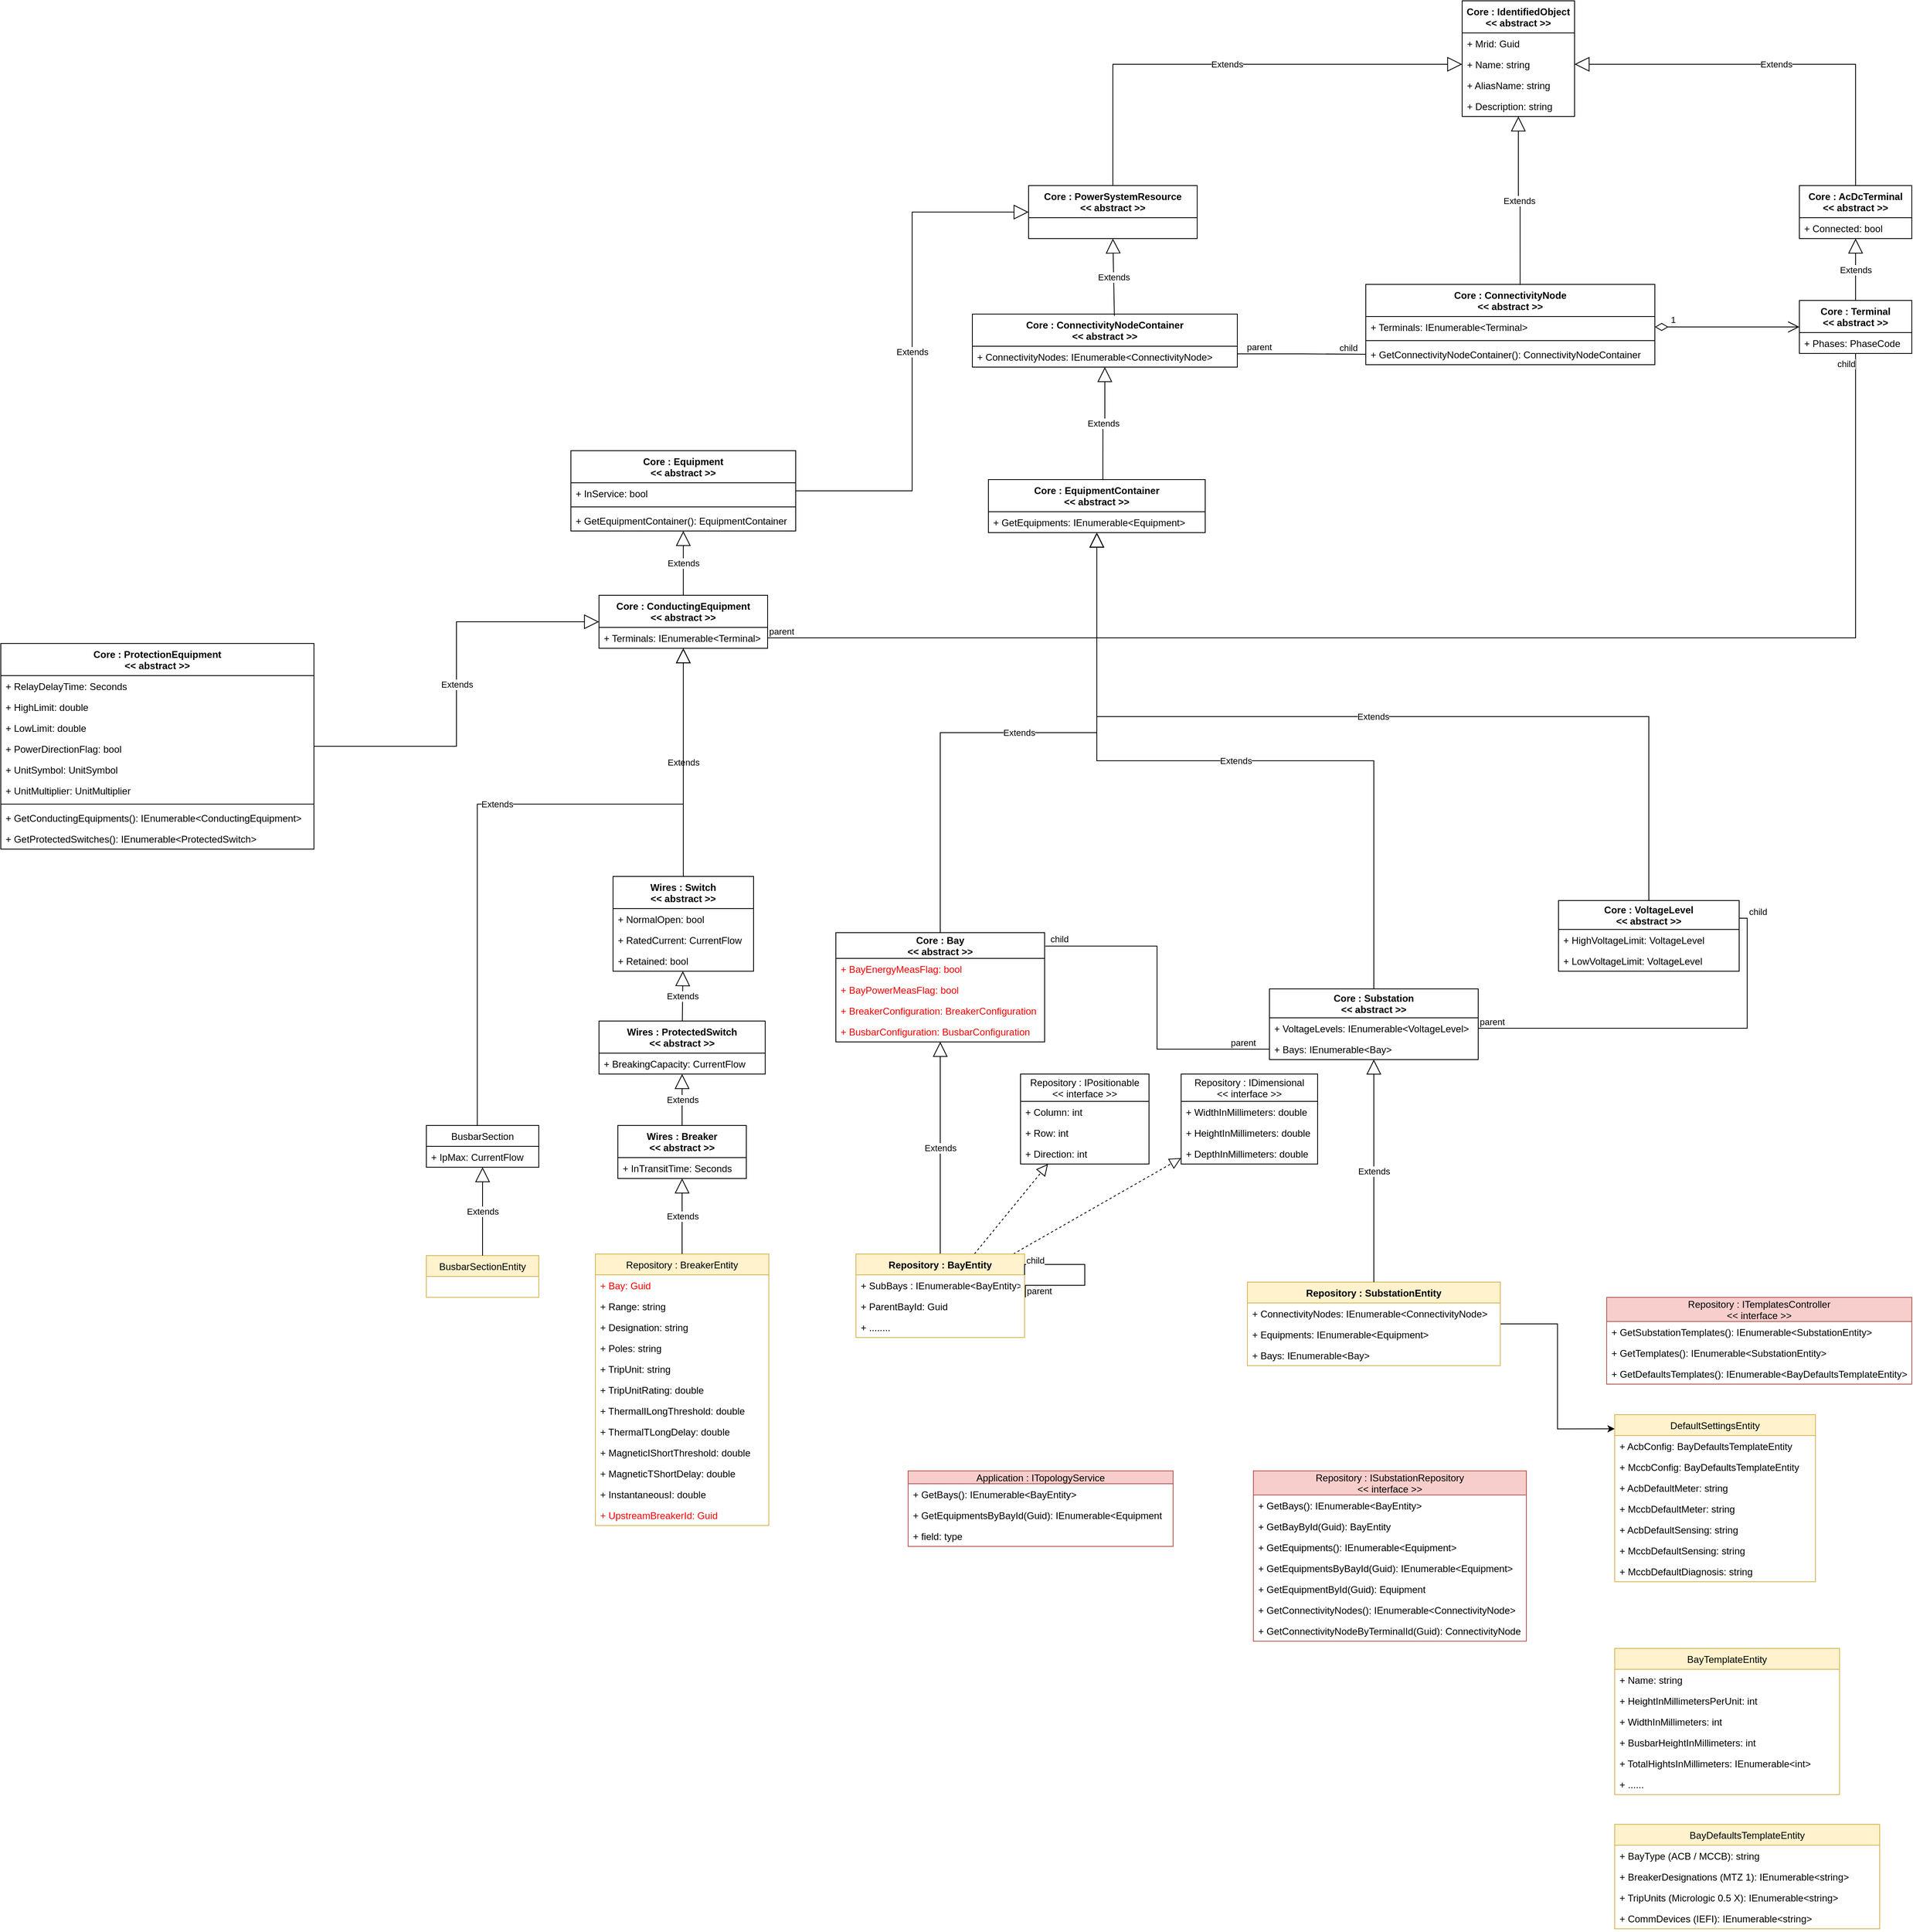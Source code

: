 <mxfile version="18.1.1" type="github"><diagram id="nsLrWmDt3Yg09pkedU8u" name="Page-1"><mxGraphModel dx="2078" dy="943" grid="1" gridSize="10" guides="1" tooltips="1" connect="1" arrows="1" fold="1" page="1" pageScale="1" pageWidth="850" pageHeight="1100" math="0" shadow="0"><root><mxCell id="0"/><mxCell id="1" parent="0"/><mxCell id="UiOjGaWfcgKGbhRxLlvp-1" value="Core : IdentifiedObject&#10;&lt;&lt; abstract &gt;&gt;" style="swimlane;fontStyle=1;childLayout=stackLayout;horizontal=1;startSize=40;fillColor=none;horizontalStack=0;resizeParent=1;resizeParentMax=0;resizeLast=0;collapsible=1;marginBottom=0;" vertex="1" parent="1"><mxGeometry x="1910" y="250" width="140" height="144" as="geometry"/></mxCell><mxCell id="UiOjGaWfcgKGbhRxLlvp-2" value="+ Mrid: Guid" style="text;strokeColor=none;fillColor=none;align=left;verticalAlign=top;spacingLeft=4;spacingRight=4;overflow=hidden;rotatable=0;points=[[0,0.5],[1,0.5]];portConstraint=eastwest;" vertex="1" parent="UiOjGaWfcgKGbhRxLlvp-1"><mxGeometry y="40" width="140" height="26" as="geometry"/></mxCell><mxCell id="UiOjGaWfcgKGbhRxLlvp-3" value="+ Name: string" style="text;strokeColor=none;fillColor=none;align=left;verticalAlign=top;spacingLeft=4;spacingRight=4;overflow=hidden;rotatable=0;points=[[0,0.5],[1,0.5]];portConstraint=eastwest;" vertex="1" parent="UiOjGaWfcgKGbhRxLlvp-1"><mxGeometry y="66" width="140" height="26" as="geometry"/></mxCell><mxCell id="UiOjGaWfcgKGbhRxLlvp-4" value="+ AliasName: string" style="text;strokeColor=none;fillColor=none;align=left;verticalAlign=top;spacingLeft=4;spacingRight=4;overflow=hidden;rotatable=0;points=[[0,0.5],[1,0.5]];portConstraint=eastwest;" vertex="1" parent="UiOjGaWfcgKGbhRxLlvp-1"><mxGeometry y="92" width="140" height="26" as="geometry"/></mxCell><mxCell id="UiOjGaWfcgKGbhRxLlvp-5" value="+ Description: string" style="text;strokeColor=none;fillColor=none;align=left;verticalAlign=top;spacingLeft=4;spacingRight=4;overflow=hidden;rotatable=0;points=[[0,0.5],[1,0.5]];portConstraint=eastwest;" vertex="1" parent="UiOjGaWfcgKGbhRxLlvp-1"><mxGeometry y="118" width="140" height="26" as="geometry"/></mxCell><mxCell id="UiOjGaWfcgKGbhRxLlvp-6" value="Core : PowerSystemResource&#10;&lt;&lt; abstract &gt;&gt;" style="swimlane;fontStyle=1;childLayout=stackLayout;horizontal=1;startSize=40;fillColor=none;horizontalStack=0;resizeParent=1;resizeParentMax=0;resizeLast=0;collapsible=1;marginBottom=0;" vertex="1" parent="1"><mxGeometry x="1370" y="480" width="210" height="66" as="geometry"/></mxCell><mxCell id="UiOjGaWfcgKGbhRxLlvp-7" value="Core : ConnectivityNode&#10;&lt;&lt; abstract &gt;&gt;" style="swimlane;fontStyle=1;align=center;verticalAlign=top;childLayout=stackLayout;horizontal=1;startSize=40;horizontalStack=0;resizeParent=1;resizeParentMax=0;resizeLast=0;collapsible=1;marginBottom=0;" vertex="1" parent="1"><mxGeometry x="1790" y="603" width="360" height="100" as="geometry"/></mxCell><mxCell id="UiOjGaWfcgKGbhRxLlvp-8" value="+ Terminals: IEnumerable&lt;Terminal&gt;" style="text;strokeColor=none;fillColor=none;align=left;verticalAlign=top;spacingLeft=4;spacingRight=4;overflow=hidden;rotatable=0;points=[[0,0.5],[1,0.5]];portConstraint=eastwest;" vertex="1" parent="UiOjGaWfcgKGbhRxLlvp-7"><mxGeometry y="40" width="360" height="26" as="geometry"/></mxCell><mxCell id="UiOjGaWfcgKGbhRxLlvp-9" value="" style="line;strokeWidth=1;fillColor=none;align=left;verticalAlign=middle;spacingTop=-1;spacingLeft=3;spacingRight=3;rotatable=0;labelPosition=right;points=[];portConstraint=eastwest;" vertex="1" parent="UiOjGaWfcgKGbhRxLlvp-7"><mxGeometry y="66" width="360" height="8" as="geometry"/></mxCell><mxCell id="UiOjGaWfcgKGbhRxLlvp-10" value="+ GetConnectivityNodeContainer(): ConnectivityNodeContainer" style="text;strokeColor=none;fillColor=none;align=left;verticalAlign=top;spacingLeft=4;spacingRight=4;overflow=hidden;rotatable=0;points=[[0,0.5],[1,0.5]];portConstraint=eastwest;" vertex="1" parent="UiOjGaWfcgKGbhRxLlvp-7"><mxGeometry y="74" width="360" height="26" as="geometry"/></mxCell><mxCell id="UiOjGaWfcgKGbhRxLlvp-11" value="Core : AcDcTerminal&#10;&lt;&lt; abstract &gt;&gt;" style="swimlane;fontStyle=1;childLayout=stackLayout;horizontal=1;startSize=40;fillColor=none;horizontalStack=0;resizeParent=1;resizeParentMax=0;resizeLast=0;collapsible=1;marginBottom=0;" vertex="1" parent="1"><mxGeometry x="2330" y="480" width="140" height="66" as="geometry"/></mxCell><mxCell id="UiOjGaWfcgKGbhRxLlvp-12" value="+ Connected: bool" style="text;strokeColor=none;fillColor=none;align=left;verticalAlign=top;spacingLeft=4;spacingRight=4;overflow=hidden;rotatable=0;points=[[0,0.5],[1,0.5]];portConstraint=eastwest;" vertex="1" parent="UiOjGaWfcgKGbhRxLlvp-11"><mxGeometry y="40" width="140" height="26" as="geometry"/></mxCell><mxCell id="UiOjGaWfcgKGbhRxLlvp-13" value="Core : ConnectivityNodeContainer&#10;&lt;&lt; abstract &gt;&gt;" style="swimlane;fontStyle=1;childLayout=stackLayout;horizontal=1;startSize=40;fillColor=none;horizontalStack=0;resizeParent=1;resizeParentMax=0;resizeLast=0;collapsible=1;marginBottom=0;" vertex="1" parent="1"><mxGeometry x="1300" y="640" width="330" height="66" as="geometry"/></mxCell><mxCell id="UiOjGaWfcgKGbhRxLlvp-14" value="+ ConnectivityNodes: IEnumerable&lt;ConnectivityNode&gt;" style="text;strokeColor=none;fillColor=none;align=left;verticalAlign=top;spacingLeft=4;spacingRight=4;overflow=hidden;rotatable=0;points=[[0,0.5],[1,0.5]];portConstraint=eastwest;" vertex="1" parent="UiOjGaWfcgKGbhRxLlvp-13"><mxGeometry y="40" width="330" height="26" as="geometry"/></mxCell><mxCell id="UiOjGaWfcgKGbhRxLlvp-15" value="Extends" style="endArrow=block;endSize=16;endFill=0;html=1;rounded=0;entryX=0.5;entryY=1;entryDx=0;entryDy=0;exitX=0.536;exitY=0.03;exitDx=0;exitDy=0;exitPerimeter=0;" edge="1" parent="1" source="UiOjGaWfcgKGbhRxLlvp-13" target="UiOjGaWfcgKGbhRxLlvp-6"><mxGeometry width="160" relative="1" as="geometry"><mxPoint x="1760" y="730" as="sourcePoint"/><mxPoint x="1920" y="730" as="targetPoint"/></mxGeometry></mxCell><mxCell id="UiOjGaWfcgKGbhRxLlvp-16" value="Extends" style="endArrow=block;endSize=16;endFill=0;html=1;rounded=0;exitX=0.5;exitY=0;exitDx=0;exitDy=0;entryX=0;entryY=0.5;entryDx=0;entryDy=0;edgeStyle=orthogonalEdgeStyle;" edge="1" parent="1" source="UiOjGaWfcgKGbhRxLlvp-6" target="UiOjGaWfcgKGbhRxLlvp-3"><mxGeometry width="160" relative="1" as="geometry"><mxPoint x="1450" y="640" as="sourcePoint"/><mxPoint x="1610" y="640" as="targetPoint"/></mxGeometry></mxCell><mxCell id="UiOjGaWfcgKGbhRxLlvp-17" value="Extends" style="endArrow=block;endSize=16;endFill=0;html=1;rounded=0;exitX=0.534;exitY=0.007;exitDx=0;exitDy=0;edgeStyle=orthogonalEdgeStyle;exitPerimeter=0;" edge="1" parent="1" source="UiOjGaWfcgKGbhRxLlvp-7" target="UiOjGaWfcgKGbhRxLlvp-1"><mxGeometry width="160" relative="1" as="geometry"><mxPoint x="1510" y="490" as="sourcePoint"/><mxPoint x="1920" y="339" as="targetPoint"/></mxGeometry></mxCell><mxCell id="UiOjGaWfcgKGbhRxLlvp-18" value="Extends" style="endArrow=block;endSize=16;endFill=0;html=1;rounded=0;exitX=0.5;exitY=0;exitDx=0;exitDy=0;edgeStyle=orthogonalEdgeStyle;entryX=1;entryY=0.5;entryDx=0;entryDy=0;" edge="1" parent="1" source="UiOjGaWfcgKGbhRxLlvp-11" target="UiOjGaWfcgKGbhRxLlvp-3"><mxGeometry width="160" relative="1" as="geometry"><mxPoint x="1992.24" y="490.7" as="sourcePoint"/><mxPoint x="1990" y="404" as="targetPoint"/></mxGeometry></mxCell><mxCell id="UiOjGaWfcgKGbhRxLlvp-19" value="Core : Equipment&#10;&lt;&lt; abstract &gt;&gt;" style="swimlane;fontStyle=1;align=center;verticalAlign=top;childLayout=stackLayout;horizontal=1;startSize=40;horizontalStack=0;resizeParent=1;resizeParentMax=0;resizeLast=0;collapsible=1;marginBottom=0;" vertex="1" parent="1"><mxGeometry x="800" y="810" width="280" height="100" as="geometry"/></mxCell><mxCell id="UiOjGaWfcgKGbhRxLlvp-20" value="+ InService: bool" style="text;strokeColor=none;fillColor=none;align=left;verticalAlign=top;spacingLeft=4;spacingRight=4;overflow=hidden;rotatable=0;points=[[0,0.5],[1,0.5]];portConstraint=eastwest;" vertex="1" parent="UiOjGaWfcgKGbhRxLlvp-19"><mxGeometry y="40" width="280" height="26" as="geometry"/></mxCell><mxCell id="UiOjGaWfcgKGbhRxLlvp-21" value="" style="line;strokeWidth=1;fillColor=none;align=left;verticalAlign=middle;spacingTop=-1;spacingLeft=3;spacingRight=3;rotatable=0;labelPosition=right;points=[];portConstraint=eastwest;" vertex="1" parent="UiOjGaWfcgKGbhRxLlvp-19"><mxGeometry y="66" width="280" height="8" as="geometry"/></mxCell><mxCell id="UiOjGaWfcgKGbhRxLlvp-22" value="+ GetEquipmentContainer(): EquipmentContainer" style="text;strokeColor=none;fillColor=none;align=left;verticalAlign=top;spacingLeft=4;spacingRight=4;overflow=hidden;rotatable=0;points=[[0,0.5],[1,0.5]];portConstraint=eastwest;" vertex="1" parent="UiOjGaWfcgKGbhRxLlvp-19"><mxGeometry y="74" width="280" height="26" as="geometry"/></mxCell><mxCell id="UiOjGaWfcgKGbhRxLlvp-23" value="Extends" style="endArrow=block;endSize=16;endFill=0;html=1;rounded=0;edgeStyle=orthogonalEdgeStyle;entryX=0;entryY=0.5;entryDx=0;entryDy=0;" edge="1" parent="1" source="UiOjGaWfcgKGbhRxLlvp-19" target="UiOjGaWfcgKGbhRxLlvp-6"><mxGeometry width="160" relative="1" as="geometry"><mxPoint x="1010" y="750" as="sourcePoint"/><mxPoint x="1120" y="430" as="targetPoint"/></mxGeometry></mxCell><mxCell id="UiOjGaWfcgKGbhRxLlvp-24" value="Core : EquipmentContainer&#10;&lt;&lt; abstract &gt;&gt;" style="swimlane;fontStyle=1;childLayout=stackLayout;horizontal=1;startSize=40;fillColor=none;horizontalStack=0;resizeParent=1;resizeParentMax=0;resizeLast=0;collapsible=1;marginBottom=0;" vertex="1" parent="1"><mxGeometry x="1320" y="846" width="270" height="66" as="geometry"/></mxCell><mxCell id="UiOjGaWfcgKGbhRxLlvp-25" value="+ GetEquipments: IEnumerable&lt;Equipment&gt;" style="text;strokeColor=none;fillColor=none;align=left;verticalAlign=top;spacingLeft=4;spacingRight=4;overflow=hidden;rotatable=0;points=[[0,0.5],[1,0.5]];portConstraint=eastwest;" vertex="1" parent="UiOjGaWfcgKGbhRxLlvp-24"><mxGeometry y="40" width="270" height="26" as="geometry"/></mxCell><mxCell id="UiOjGaWfcgKGbhRxLlvp-26" value="Extends" style="endArrow=block;endSize=16;endFill=0;html=1;rounded=0;exitX=0.528;exitY=0.01;exitDx=0;exitDy=0;exitPerimeter=0;edgeStyle=orthogonalEdgeStyle;" edge="1" parent="1" source="UiOjGaWfcgKGbhRxLlvp-24" target="UiOjGaWfcgKGbhRxLlvp-13"><mxGeometry width="160" relative="1" as="geometry"><mxPoint x="1240" y="540" as="sourcePoint"/><mxPoint x="1400" y="540" as="targetPoint"/></mxGeometry></mxCell><mxCell id="UiOjGaWfcgKGbhRxLlvp-27" value="" style="endArrow=none;html=1;edgeStyle=orthogonalEdgeStyle;rounded=0;exitX=1;exitY=0.75;exitDx=0;exitDy=0;entryX=0;entryY=0.5;entryDx=0;entryDy=0;" edge="1" parent="1" source="UiOjGaWfcgKGbhRxLlvp-13" target="UiOjGaWfcgKGbhRxLlvp-10"><mxGeometry relative="1" as="geometry"><mxPoint x="1750" y="770" as="sourcePoint"/><mxPoint x="1910" y="770" as="targetPoint"/></mxGeometry></mxCell><mxCell id="UiOjGaWfcgKGbhRxLlvp-28" value="parent" style="edgeLabel;resizable=0;html=1;align=left;verticalAlign=bottom;" connectable="0" vertex="1" parent="UiOjGaWfcgKGbhRxLlvp-27"><mxGeometry x="-1" relative="1" as="geometry"><mxPoint x="10" as="offset"/></mxGeometry></mxCell><mxCell id="UiOjGaWfcgKGbhRxLlvp-29" value="child" style="edgeLabel;resizable=0;html=1;align=right;verticalAlign=bottom;" connectable="0" vertex="1" parent="UiOjGaWfcgKGbhRxLlvp-27"><mxGeometry x="1" relative="1" as="geometry"><mxPoint x="-10" as="offset"/></mxGeometry></mxCell><mxCell id="UiOjGaWfcgKGbhRxLlvp-30" value="Core : Terminal&#10;&lt;&lt; abstract &gt;&gt;" style="swimlane;fontStyle=1;childLayout=stackLayout;horizontal=1;startSize=40;fillColor=none;horizontalStack=0;resizeParent=1;resizeParentMax=0;resizeLast=0;collapsible=1;marginBottom=0;" vertex="1" parent="1"><mxGeometry x="2330" y="623" width="140" height="66" as="geometry"/></mxCell><mxCell id="UiOjGaWfcgKGbhRxLlvp-31" value="+ Phases: PhaseCode" style="text;strokeColor=none;fillColor=none;align=left;verticalAlign=top;spacingLeft=4;spacingRight=4;overflow=hidden;rotatable=0;points=[[0,0.5],[1,0.5]];portConstraint=eastwest;" vertex="1" parent="UiOjGaWfcgKGbhRxLlvp-30"><mxGeometry y="40" width="140" height="26" as="geometry"/></mxCell><mxCell id="UiOjGaWfcgKGbhRxLlvp-32" value="Extends" style="endArrow=block;endSize=16;endFill=0;html=1;rounded=0;exitX=0.5;exitY=0;exitDx=0;exitDy=0;" edge="1" parent="1" source="UiOjGaWfcgKGbhRxLlvp-30" target="UiOjGaWfcgKGbhRxLlvp-11"><mxGeometry width="160" relative="1" as="geometry"><mxPoint x="2350" y="780" as="sourcePoint"/><mxPoint x="2510" y="780" as="targetPoint"/></mxGeometry></mxCell><mxCell id="UiOjGaWfcgKGbhRxLlvp-33" value="1" style="endArrow=open;html=1;endSize=12;startArrow=diamondThin;startSize=14;startFill=0;edgeStyle=orthogonalEdgeStyle;align=left;verticalAlign=bottom;rounded=0;exitX=1;exitY=0.5;exitDx=0;exitDy=0;entryX=0;entryY=0.5;entryDx=0;entryDy=0;" edge="1" parent="1" source="UiOjGaWfcgKGbhRxLlvp-8" target="UiOjGaWfcgKGbhRxLlvp-30"><mxGeometry x="-0.803" relative="1" as="geometry"><mxPoint x="2300" y="770" as="sourcePoint"/><mxPoint x="2460" y="770" as="targetPoint"/><mxPoint as="offset"/></mxGeometry></mxCell><mxCell id="UiOjGaWfcgKGbhRxLlvp-34" value="Core : ConductingEquipment&#10;&lt;&lt; abstract &gt;&gt;" style="swimlane;fontStyle=1;childLayout=stackLayout;horizontal=1;startSize=40;fillColor=none;horizontalStack=0;resizeParent=1;resizeParentMax=0;resizeLast=0;collapsible=1;marginBottom=0;" vertex="1" parent="1"><mxGeometry x="835" y="990" width="210" height="66" as="geometry"/></mxCell><mxCell id="UiOjGaWfcgKGbhRxLlvp-35" value="+ Terminals: IEnumerable&lt;Terminal&gt;" style="text;strokeColor=none;fillColor=none;align=left;verticalAlign=top;spacingLeft=4;spacingRight=4;overflow=hidden;rotatable=0;points=[[0,0.5],[1,0.5]];portConstraint=eastwest;" vertex="1" parent="UiOjGaWfcgKGbhRxLlvp-34"><mxGeometry y="40" width="210" height="26" as="geometry"/></mxCell><mxCell id="UiOjGaWfcgKGbhRxLlvp-36" value="Extends" style="endArrow=block;endSize=16;endFill=0;html=1;rounded=0;exitX=0.5;exitY=0;exitDx=0;exitDy=0;" edge="1" parent="1" source="UiOjGaWfcgKGbhRxLlvp-34" target="UiOjGaWfcgKGbhRxLlvp-19"><mxGeometry width="160" relative="1" as="geometry"><mxPoint x="1030" y="1130" as="sourcePoint"/><mxPoint x="1190" y="1130" as="targetPoint"/></mxGeometry></mxCell><mxCell id="UiOjGaWfcgKGbhRxLlvp-37" value="" style="endArrow=none;html=1;edgeStyle=orthogonalEdgeStyle;rounded=0;exitX=1;exitY=0.5;exitDx=0;exitDy=0;" edge="1" parent="1" source="UiOjGaWfcgKGbhRxLlvp-35" target="UiOjGaWfcgKGbhRxLlvp-30"><mxGeometry relative="1" as="geometry"><mxPoint x="1250" y="1090" as="sourcePoint"/><mxPoint x="1410" y="1090" as="targetPoint"/></mxGeometry></mxCell><mxCell id="UiOjGaWfcgKGbhRxLlvp-38" value="parent" style="edgeLabel;resizable=0;html=1;align=left;verticalAlign=bottom;" connectable="0" vertex="1" parent="UiOjGaWfcgKGbhRxLlvp-37"><mxGeometry x="-1" relative="1" as="geometry"/></mxCell><mxCell id="UiOjGaWfcgKGbhRxLlvp-39" value="child" style="edgeLabel;resizable=0;html=1;align=right;verticalAlign=bottom;" connectable="0" vertex="1" parent="UiOjGaWfcgKGbhRxLlvp-37"><mxGeometry x="1" relative="1" as="geometry"><mxPoint y="21" as="offset"/></mxGeometry></mxCell><mxCell id="UiOjGaWfcgKGbhRxLlvp-40" value="Core : ProtectionEquipment&#10;&lt;&lt; abstract &gt;&gt;" style="swimlane;fontStyle=1;align=center;verticalAlign=top;childLayout=stackLayout;horizontal=1;startSize=40;horizontalStack=0;resizeParent=1;resizeParentMax=0;resizeLast=0;collapsible=1;marginBottom=0;" vertex="1" parent="1"><mxGeometry x="90" y="1050" width="390" height="256" as="geometry"/></mxCell><mxCell id="UiOjGaWfcgKGbhRxLlvp-41" value="+ RelayDelayTime: Seconds" style="text;strokeColor=none;fillColor=none;align=left;verticalAlign=top;spacingLeft=4;spacingRight=4;overflow=hidden;rotatable=0;points=[[0,0.5],[1,0.5]];portConstraint=eastwest;" vertex="1" parent="UiOjGaWfcgKGbhRxLlvp-40"><mxGeometry y="40" width="390" height="26" as="geometry"/></mxCell><mxCell id="UiOjGaWfcgKGbhRxLlvp-42" value="+ HighLimit: double" style="text;strokeColor=none;fillColor=none;align=left;verticalAlign=top;spacingLeft=4;spacingRight=4;overflow=hidden;rotatable=0;points=[[0,0.5],[1,0.5]];portConstraint=eastwest;" vertex="1" parent="UiOjGaWfcgKGbhRxLlvp-40"><mxGeometry y="66" width="390" height="26" as="geometry"/></mxCell><mxCell id="UiOjGaWfcgKGbhRxLlvp-43" value="+ LowLimit: double" style="text;strokeColor=none;fillColor=none;align=left;verticalAlign=top;spacingLeft=4;spacingRight=4;overflow=hidden;rotatable=0;points=[[0,0.5],[1,0.5]];portConstraint=eastwest;" vertex="1" parent="UiOjGaWfcgKGbhRxLlvp-40"><mxGeometry y="92" width="390" height="26" as="geometry"/></mxCell><mxCell id="UiOjGaWfcgKGbhRxLlvp-44" value="+ PowerDirectionFlag: bool" style="text;strokeColor=none;fillColor=none;align=left;verticalAlign=top;spacingLeft=4;spacingRight=4;overflow=hidden;rotatable=0;points=[[0,0.5],[1,0.5]];portConstraint=eastwest;" vertex="1" parent="UiOjGaWfcgKGbhRxLlvp-40"><mxGeometry y="118" width="390" height="26" as="geometry"/></mxCell><mxCell id="UiOjGaWfcgKGbhRxLlvp-45" value="+ UnitSymbol: UnitSymbol" style="text;strokeColor=none;fillColor=none;align=left;verticalAlign=top;spacingLeft=4;spacingRight=4;overflow=hidden;rotatable=0;points=[[0,0.5],[1,0.5]];portConstraint=eastwest;" vertex="1" parent="UiOjGaWfcgKGbhRxLlvp-40"><mxGeometry y="144" width="390" height="26" as="geometry"/></mxCell><mxCell id="UiOjGaWfcgKGbhRxLlvp-46" value="+ UnitMultiplier: UnitMultiplier" style="text;strokeColor=none;fillColor=none;align=left;verticalAlign=top;spacingLeft=4;spacingRight=4;overflow=hidden;rotatable=0;points=[[0,0.5],[1,0.5]];portConstraint=eastwest;" vertex="1" parent="UiOjGaWfcgKGbhRxLlvp-40"><mxGeometry y="170" width="390" height="26" as="geometry"/></mxCell><mxCell id="UiOjGaWfcgKGbhRxLlvp-47" value="" style="line;strokeWidth=1;fillColor=none;align=left;verticalAlign=middle;spacingTop=-1;spacingLeft=3;spacingRight=3;rotatable=0;labelPosition=right;points=[];portConstraint=eastwest;" vertex="1" parent="UiOjGaWfcgKGbhRxLlvp-40"><mxGeometry y="196" width="390" height="8" as="geometry"/></mxCell><mxCell id="UiOjGaWfcgKGbhRxLlvp-48" value="+ GetConductingEquipments(): IEnumerable&lt;ConductingEquipment&gt;" style="text;strokeColor=none;fillColor=none;align=left;verticalAlign=top;spacingLeft=4;spacingRight=4;overflow=hidden;rotatable=0;points=[[0,0.5],[1,0.5]];portConstraint=eastwest;" vertex="1" parent="UiOjGaWfcgKGbhRxLlvp-40"><mxGeometry y="204" width="390" height="26" as="geometry"/></mxCell><mxCell id="UiOjGaWfcgKGbhRxLlvp-49" value="+ GetProtectedSwitches(): IEnumerable&lt;ProtectedSwitch&gt;" style="text;strokeColor=none;fillColor=none;align=left;verticalAlign=top;spacingLeft=4;spacingRight=4;overflow=hidden;rotatable=0;points=[[0,0.5],[1,0.5]];portConstraint=eastwest;" vertex="1" parent="UiOjGaWfcgKGbhRxLlvp-40"><mxGeometry y="230" width="390" height="26" as="geometry"/></mxCell><mxCell id="UiOjGaWfcgKGbhRxLlvp-50" value="Extends" style="endArrow=block;endSize=16;endFill=0;html=1;rounded=0;edgeStyle=orthogonalEdgeStyle;" edge="1" parent="1" source="UiOjGaWfcgKGbhRxLlvp-40" target="UiOjGaWfcgKGbhRxLlvp-34"><mxGeometry width="160" relative="1" as="geometry"><mxPoint x="1400" y="1160" as="sourcePoint"/><mxPoint x="1560" y="1160" as="targetPoint"/></mxGeometry></mxCell><mxCell id="UiOjGaWfcgKGbhRxLlvp-51" value="Wires : Switch&#10;&lt;&lt; abstract &gt;&gt;" style="swimlane;fontStyle=1;childLayout=stackLayout;horizontal=1;startSize=40;fillColor=none;horizontalStack=0;resizeParent=1;resizeParentMax=0;resizeLast=0;collapsible=1;marginBottom=0;" vertex="1" parent="1"><mxGeometry x="852.5" y="1340" width="175" height="118" as="geometry"/></mxCell><mxCell id="UiOjGaWfcgKGbhRxLlvp-52" value="+ NormalOpen: bool" style="text;strokeColor=none;fillColor=none;align=left;verticalAlign=top;spacingLeft=4;spacingRight=4;overflow=hidden;rotatable=0;points=[[0,0.5],[1,0.5]];portConstraint=eastwest;" vertex="1" parent="UiOjGaWfcgKGbhRxLlvp-51"><mxGeometry y="40" width="175" height="26" as="geometry"/></mxCell><mxCell id="UiOjGaWfcgKGbhRxLlvp-53" value="+ RatedCurrent: CurrentFlow" style="text;strokeColor=none;fillColor=none;align=left;verticalAlign=top;spacingLeft=4;spacingRight=4;overflow=hidden;rotatable=0;points=[[0,0.5],[1,0.5]];portConstraint=eastwest;" vertex="1" parent="UiOjGaWfcgKGbhRxLlvp-51"><mxGeometry y="66" width="175" height="26" as="geometry"/></mxCell><mxCell id="UiOjGaWfcgKGbhRxLlvp-54" value="+ Retained: bool" style="text;strokeColor=none;fillColor=none;align=left;verticalAlign=top;spacingLeft=4;spacingRight=4;overflow=hidden;rotatable=0;points=[[0,0.5],[1,0.5]];portConstraint=eastwest;" vertex="1" parent="UiOjGaWfcgKGbhRxLlvp-51"><mxGeometry y="92" width="175" height="26" as="geometry"/></mxCell><mxCell id="UiOjGaWfcgKGbhRxLlvp-55" value="Extends" style="endArrow=block;endSize=16;endFill=0;html=1;rounded=0;edgeStyle=orthogonalEdgeStyle;" edge="1" parent="1" source="UiOjGaWfcgKGbhRxLlvp-51" target="UiOjGaWfcgKGbhRxLlvp-34"><mxGeometry width="160" relative="1" as="geometry"><mxPoint x="1410" y="1210" as="sourcePoint"/><mxPoint x="1570" y="1210" as="targetPoint"/></mxGeometry></mxCell><mxCell id="UiOjGaWfcgKGbhRxLlvp-56" value="Wires : ProtectedSwitch&#10;&lt;&lt; abstract &gt;&gt;" style="swimlane;fontStyle=1;childLayout=stackLayout;horizontal=1;startSize=40;fillColor=none;horizontalStack=0;resizeParent=1;resizeParentMax=0;resizeLast=0;collapsible=1;marginBottom=0;" vertex="1" parent="1"><mxGeometry x="835" y="1520" width="207" height="66" as="geometry"/></mxCell><mxCell id="UiOjGaWfcgKGbhRxLlvp-57" value="+ BreakingCapacity: CurrentFlow" style="text;strokeColor=none;fillColor=none;align=left;verticalAlign=top;spacingLeft=4;spacingRight=4;overflow=hidden;rotatable=0;points=[[0,0.5],[1,0.5]];portConstraint=eastwest;" vertex="1" parent="UiOjGaWfcgKGbhRxLlvp-56"><mxGeometry y="40" width="207" height="26" as="geometry"/></mxCell><mxCell id="UiOjGaWfcgKGbhRxLlvp-58" value="Extends" style="endArrow=block;endSize=16;endFill=0;html=1;rounded=0;" edge="1" parent="1" source="UiOjGaWfcgKGbhRxLlvp-56" target="UiOjGaWfcgKGbhRxLlvp-51"><mxGeometry width="160" relative="1" as="geometry"><mxPoint x="720" y="1670" as="sourcePoint"/><mxPoint x="880" y="1670" as="targetPoint"/></mxGeometry></mxCell><mxCell id="UiOjGaWfcgKGbhRxLlvp-59" value="Wires : Breaker&#10;&lt;&lt; abstract &gt;&gt;" style="swimlane;fontStyle=1;childLayout=stackLayout;horizontal=1;startSize=40;fillColor=none;horizontalStack=0;resizeParent=1;resizeParentMax=0;resizeLast=0;collapsible=1;marginBottom=0;" vertex="1" parent="1"><mxGeometry x="858.5" y="1650" width="160" height="66" as="geometry"/></mxCell><mxCell id="UiOjGaWfcgKGbhRxLlvp-60" value="+ InTransitTime: Seconds" style="text;strokeColor=none;fillColor=none;align=left;verticalAlign=top;spacingLeft=4;spacingRight=4;overflow=hidden;rotatable=0;points=[[0,0.5],[1,0.5]];portConstraint=eastwest;" vertex="1" parent="UiOjGaWfcgKGbhRxLlvp-59"><mxGeometry y="40" width="160" height="26" as="geometry"/></mxCell><mxCell id="UiOjGaWfcgKGbhRxLlvp-61" value="Extends" style="endArrow=block;endSize=16;endFill=0;html=1;rounded=0;" edge="1" parent="1" source="UiOjGaWfcgKGbhRxLlvp-59" target="UiOjGaWfcgKGbhRxLlvp-56"><mxGeometry width="160" relative="1" as="geometry"><mxPoint x="1280" y="1720" as="sourcePoint"/><mxPoint x="1440" y="1720" as="targetPoint"/></mxGeometry></mxCell><mxCell id="UiOjGaWfcgKGbhRxLlvp-62" value="Core : VoltageLevel&#10;&lt;&lt; abstract &gt;&gt;" style="swimlane;fontStyle=1;childLayout=stackLayout;horizontal=1;startSize=36;fillColor=none;horizontalStack=0;resizeParent=1;resizeParentMax=0;resizeLast=0;collapsible=1;marginBottom=0;" vertex="1" parent="1"><mxGeometry x="2030" y="1370" width="225" height="88" as="geometry"/></mxCell><mxCell id="UiOjGaWfcgKGbhRxLlvp-63" value="+ HighVoltageLimit: VoltageLevel" style="text;strokeColor=none;fillColor=none;align=left;verticalAlign=top;spacingLeft=4;spacingRight=4;overflow=hidden;rotatable=0;points=[[0,0.5],[1,0.5]];portConstraint=eastwest;" vertex="1" parent="UiOjGaWfcgKGbhRxLlvp-62"><mxGeometry y="36" width="225" height="26" as="geometry"/></mxCell><mxCell id="UiOjGaWfcgKGbhRxLlvp-64" value="+ LowVoltageLimit: VoltageLevel" style="text;strokeColor=none;fillColor=none;align=left;verticalAlign=top;spacingLeft=4;spacingRight=4;overflow=hidden;rotatable=0;points=[[0,0.5],[1,0.5]];portConstraint=eastwest;" vertex="1" parent="UiOjGaWfcgKGbhRxLlvp-62"><mxGeometry y="62" width="225" height="26" as="geometry"/></mxCell><mxCell id="UiOjGaWfcgKGbhRxLlvp-65" value="Core : Substation&#10;&lt;&lt; abstract &gt;&gt;" style="swimlane;fontStyle=1;childLayout=stackLayout;horizontal=1;startSize=36;fillColor=none;horizontalStack=0;resizeParent=1;resizeParentMax=0;resizeLast=0;collapsible=1;marginBottom=0;" vertex="1" parent="1"><mxGeometry x="1670" y="1480" width="260" height="88" as="geometry"/></mxCell><mxCell id="UiOjGaWfcgKGbhRxLlvp-66" value="+ VoltageLevels: IEnumerable&lt;VoltageLevel&gt;" style="text;strokeColor=none;fillColor=none;align=left;verticalAlign=top;spacingLeft=4;spacingRight=4;overflow=hidden;rotatable=0;points=[[0,0.5],[1,0.5]];portConstraint=eastwest;" vertex="1" parent="UiOjGaWfcgKGbhRxLlvp-65"><mxGeometry y="36" width="260" height="26" as="geometry"/></mxCell><mxCell id="UiOjGaWfcgKGbhRxLlvp-67" value="+ Bays: IEnumerable&lt;Bay&gt;" style="text;strokeColor=none;fillColor=none;align=left;verticalAlign=top;spacingLeft=4;spacingRight=4;overflow=hidden;rotatable=0;points=[[0,0.5],[1,0.5]];portConstraint=eastwest;" vertex="1" parent="UiOjGaWfcgKGbhRxLlvp-65"><mxGeometry y="62" width="260" height="26" as="geometry"/></mxCell><mxCell id="UiOjGaWfcgKGbhRxLlvp-68" value="Extends" style="endArrow=block;endSize=16;endFill=0;html=1;rounded=0;exitX=0.5;exitY=0;exitDx=0;exitDy=0;edgeStyle=orthogonalEdgeStyle;" edge="1" parent="1" source="UiOjGaWfcgKGbhRxLlvp-65" target="UiOjGaWfcgKGbhRxLlvp-24"><mxGeometry width="160" relative="1" as="geometry"><mxPoint x="1620" y="1480" as="sourcePoint"/><mxPoint x="1780" y="1480" as="targetPoint"/></mxGeometry></mxCell><mxCell id="UiOjGaWfcgKGbhRxLlvp-69" value="Extends" style="endArrow=block;endSize=16;endFill=0;html=1;rounded=0;exitX=0.5;exitY=0;exitDx=0;exitDy=0;edgeStyle=orthogonalEdgeStyle;" edge="1" parent="1" source="UiOjGaWfcgKGbhRxLlvp-62" target="UiOjGaWfcgKGbhRxLlvp-24"><mxGeometry width="160" relative="1" as="geometry"><mxPoint x="1360" y="1490" as="sourcePoint"/><mxPoint x="1520" y="1490" as="targetPoint"/></mxGeometry></mxCell><mxCell id="UiOjGaWfcgKGbhRxLlvp-70" value="Core : Bay&#10;&lt;&lt; abstract &gt;&gt;" style="swimlane;fontStyle=1;childLayout=stackLayout;horizontal=1;startSize=32;fillColor=none;horizontalStack=0;resizeParent=1;resizeParentMax=0;resizeLast=0;collapsible=1;marginBottom=0;" vertex="1" parent="1"><mxGeometry x="1130" y="1410" width="260" height="136" as="geometry"/></mxCell><mxCell id="UiOjGaWfcgKGbhRxLlvp-71" value="+ BayEnergyMeasFlag: bool" style="text;strokeColor=none;fillColor=none;align=left;verticalAlign=top;spacingLeft=4;spacingRight=4;overflow=hidden;rotatable=0;points=[[0,0.5],[1,0.5]];portConstraint=eastwest;fontColor=#FF0000;" vertex="1" parent="UiOjGaWfcgKGbhRxLlvp-70"><mxGeometry y="32" width="260" height="26" as="geometry"/></mxCell><mxCell id="UiOjGaWfcgKGbhRxLlvp-72" value="+ BayPowerMeasFlag: bool" style="text;strokeColor=none;fillColor=none;align=left;verticalAlign=top;spacingLeft=4;spacingRight=4;overflow=hidden;rotatable=0;points=[[0,0.5],[1,0.5]];portConstraint=eastwest;fontColor=#FF0000;" vertex="1" parent="UiOjGaWfcgKGbhRxLlvp-70"><mxGeometry y="58" width="260" height="26" as="geometry"/></mxCell><mxCell id="UiOjGaWfcgKGbhRxLlvp-73" value="+ BreakerConfiguration: BreakerConfiguration" style="text;strokeColor=none;fillColor=none;align=left;verticalAlign=top;spacingLeft=4;spacingRight=4;overflow=hidden;rotatable=0;points=[[0,0.5],[1,0.5]];portConstraint=eastwest;fontColor=#FF0000;" vertex="1" parent="UiOjGaWfcgKGbhRxLlvp-70"><mxGeometry y="84" width="260" height="26" as="geometry"/></mxCell><mxCell id="UiOjGaWfcgKGbhRxLlvp-74" value="+ BusbarConfiguration: BusbarConfiguration" style="text;strokeColor=none;fillColor=none;align=left;verticalAlign=top;spacingLeft=4;spacingRight=4;overflow=hidden;rotatable=0;points=[[0,0.5],[1,0.5]];portConstraint=eastwest;fontColor=#FF0000;" vertex="1" parent="UiOjGaWfcgKGbhRxLlvp-70"><mxGeometry y="110" width="260" height="26" as="geometry"/></mxCell><mxCell id="UiOjGaWfcgKGbhRxLlvp-75" value="Extends" style="endArrow=block;endSize=16;endFill=0;html=1;rounded=0;exitX=0.5;exitY=0;exitDx=0;exitDy=0;edgeStyle=orthogonalEdgeStyle;" edge="1" parent="1" source="UiOjGaWfcgKGbhRxLlvp-70" target="UiOjGaWfcgKGbhRxLlvp-24"><mxGeometry width="160" relative="1" as="geometry"><mxPoint x="1420" y="1530" as="sourcePoint"/><mxPoint x="1580" y="1530" as="targetPoint"/></mxGeometry></mxCell><mxCell id="UiOjGaWfcgKGbhRxLlvp-76" value="" style="endArrow=none;html=1;edgeStyle=orthogonalEdgeStyle;rounded=0;entryX=1;entryY=0.25;entryDx=0;entryDy=0;" edge="1" parent="1" source="UiOjGaWfcgKGbhRxLlvp-66" target="UiOjGaWfcgKGbhRxLlvp-62"><mxGeometry relative="1" as="geometry"><mxPoint x="2060" y="1290" as="sourcePoint"/><mxPoint x="2220" y="1290" as="targetPoint"/></mxGeometry></mxCell><mxCell id="UiOjGaWfcgKGbhRxLlvp-77" value="parent" style="edgeLabel;resizable=0;html=1;align=left;verticalAlign=bottom;" connectable="0" vertex="1" parent="UiOjGaWfcgKGbhRxLlvp-76"><mxGeometry x="-1" relative="1" as="geometry"/></mxCell><mxCell id="UiOjGaWfcgKGbhRxLlvp-78" value="child" style="edgeLabel;resizable=0;html=1;align=right;verticalAlign=bottom;" connectable="0" vertex="1" parent="UiOjGaWfcgKGbhRxLlvp-76"><mxGeometry x="1" relative="1" as="geometry"><mxPoint x="35" as="offset"/></mxGeometry></mxCell><mxCell id="UiOjGaWfcgKGbhRxLlvp-79" value="" style="endArrow=none;html=1;edgeStyle=orthogonalEdgeStyle;rounded=0;exitX=0;exitY=0.5;exitDx=0;exitDy=0;entryX=1.003;entryY=0.123;entryDx=0;entryDy=0;entryPerimeter=0;" edge="1" parent="1" source="UiOjGaWfcgKGbhRxLlvp-67" target="UiOjGaWfcgKGbhRxLlvp-70"><mxGeometry relative="1" as="geometry"><mxPoint x="1870" y="1600" as="sourcePoint"/><mxPoint x="2030" y="1600" as="targetPoint"/></mxGeometry></mxCell><mxCell id="UiOjGaWfcgKGbhRxLlvp-80" value="parent" style="edgeLabel;resizable=0;html=1;align=left;verticalAlign=bottom;" connectable="0" vertex="1" parent="UiOjGaWfcgKGbhRxLlvp-79"><mxGeometry x="-1" relative="1" as="geometry"><mxPoint x="-50" as="offset"/></mxGeometry></mxCell><mxCell id="UiOjGaWfcgKGbhRxLlvp-81" value="child" style="edgeLabel;resizable=0;html=1;align=right;verticalAlign=bottom;" connectable="0" vertex="1" parent="UiOjGaWfcgKGbhRxLlvp-79"><mxGeometry x="1" relative="1" as="geometry"><mxPoint x="30" as="offset"/></mxGeometry></mxCell><mxCell id="UiOjGaWfcgKGbhRxLlvp-82" style="edgeStyle=orthogonalEdgeStyle;rounded=0;orthogonalLoop=1;jettySize=auto;html=1;entryX=0;entryY=0.085;entryDx=0;entryDy=0;entryPerimeter=0;fontColor=#FF0000;" edge="1" parent="1" source="UiOjGaWfcgKGbhRxLlvp-83" target="UiOjGaWfcgKGbhRxLlvp-153"><mxGeometry relative="1" as="geometry"/></mxCell><mxCell id="UiOjGaWfcgKGbhRxLlvp-83" value="Repository : SubstationEntity" style="swimlane;fontStyle=1;childLayout=stackLayout;horizontal=1;startSize=26;fillColor=#fff2cc;horizontalStack=0;resizeParent=1;resizeParentMax=0;resizeLast=0;collapsible=1;marginBottom=0;strokeColor=#d6b656;" vertex="1" parent="1"><mxGeometry x="1642.5" y="1845" width="315" height="104" as="geometry"/></mxCell><mxCell id="UiOjGaWfcgKGbhRxLlvp-84" value="+ ConnectivityNodes: IEnumerable&lt;ConnectivityNode&gt;" style="text;strokeColor=none;fillColor=none;align=left;verticalAlign=top;spacingLeft=4;spacingRight=4;overflow=hidden;rotatable=0;points=[[0,0.5],[1,0.5]];portConstraint=eastwest;" vertex="1" parent="UiOjGaWfcgKGbhRxLlvp-83"><mxGeometry y="26" width="315" height="26" as="geometry"/></mxCell><mxCell id="UiOjGaWfcgKGbhRxLlvp-85" value="+ Equipments: IEnumerable&lt;Equipment&gt;" style="text;strokeColor=none;fillColor=none;align=left;verticalAlign=top;spacingLeft=4;spacingRight=4;overflow=hidden;rotatable=0;points=[[0,0.5],[1,0.5]];portConstraint=eastwest;" vertex="1" parent="UiOjGaWfcgKGbhRxLlvp-83"><mxGeometry y="52" width="315" height="26" as="geometry"/></mxCell><mxCell id="UiOjGaWfcgKGbhRxLlvp-86" value="+ Bays: IEnumerable&lt;Bay&gt;" style="text;strokeColor=none;fillColor=none;align=left;verticalAlign=top;spacingLeft=4;spacingRight=4;overflow=hidden;rotatable=0;points=[[0,0.5],[1,0.5]];portConstraint=eastwest;" vertex="1" parent="UiOjGaWfcgKGbhRxLlvp-83"><mxGeometry y="78" width="315" height="26" as="geometry"/></mxCell><mxCell id="UiOjGaWfcgKGbhRxLlvp-87" value="Extends" style="endArrow=block;endSize=16;endFill=0;html=1;rounded=0;exitX=0.5;exitY=0;exitDx=0;exitDy=0;" edge="1" parent="1" source="UiOjGaWfcgKGbhRxLlvp-83" target="UiOjGaWfcgKGbhRxLlvp-65"><mxGeometry width="160" relative="1" as="geometry"><mxPoint x="1620" y="1520" as="sourcePoint"/><mxPoint x="1780" y="1520" as="targetPoint"/></mxGeometry></mxCell><mxCell id="UiOjGaWfcgKGbhRxLlvp-88" value="Repository : IPositionable&#10;&lt;&lt; interface &gt;&gt;" style="swimlane;fontStyle=0;childLayout=stackLayout;horizontal=1;startSize=34;fillColor=none;horizontalStack=0;resizeParent=1;resizeParentMax=0;resizeLast=0;collapsible=1;marginBottom=0;" vertex="1" parent="1"><mxGeometry x="1360" y="1586" width="160" height="112" as="geometry"/></mxCell><mxCell id="UiOjGaWfcgKGbhRxLlvp-89" value="+ Column: int" style="text;strokeColor=none;fillColor=none;align=left;verticalAlign=top;spacingLeft=4;spacingRight=4;overflow=hidden;rotatable=0;points=[[0,0.5],[1,0.5]];portConstraint=eastwest;" vertex="1" parent="UiOjGaWfcgKGbhRxLlvp-88"><mxGeometry y="34" width="160" height="26" as="geometry"/></mxCell><mxCell id="UiOjGaWfcgKGbhRxLlvp-90" value="+ Row: int" style="text;strokeColor=none;fillColor=none;align=left;verticalAlign=top;spacingLeft=4;spacingRight=4;overflow=hidden;rotatable=0;points=[[0,0.5],[1,0.5]];portConstraint=eastwest;" vertex="1" parent="UiOjGaWfcgKGbhRxLlvp-88"><mxGeometry y="60" width="160" height="26" as="geometry"/></mxCell><mxCell id="UiOjGaWfcgKGbhRxLlvp-91" value="+ Direction: int" style="text;strokeColor=none;fillColor=none;align=left;verticalAlign=top;spacingLeft=4;spacingRight=4;overflow=hidden;rotatable=0;points=[[0,0.5],[1,0.5]];portConstraint=eastwest;" vertex="1" parent="UiOjGaWfcgKGbhRxLlvp-88"><mxGeometry y="86" width="160" height="26" as="geometry"/></mxCell><mxCell id="UiOjGaWfcgKGbhRxLlvp-92" value="Repository : IDimensional&#10;&lt;&lt; interface &gt;&gt;" style="swimlane;fontStyle=0;childLayout=stackLayout;horizontal=1;startSize=34;fillColor=none;horizontalStack=0;resizeParent=1;resizeParentMax=0;resizeLast=0;collapsible=1;marginBottom=0;" vertex="1" parent="1"><mxGeometry x="1560" y="1586" width="170" height="112" as="geometry"/></mxCell><mxCell id="UiOjGaWfcgKGbhRxLlvp-93" value="+ WidthInMillimeters: double" style="text;strokeColor=none;fillColor=none;align=left;verticalAlign=top;spacingLeft=4;spacingRight=4;overflow=hidden;rotatable=0;points=[[0,0.5],[1,0.5]];portConstraint=eastwest;" vertex="1" parent="UiOjGaWfcgKGbhRxLlvp-92"><mxGeometry y="34" width="170" height="26" as="geometry"/></mxCell><mxCell id="UiOjGaWfcgKGbhRxLlvp-94" value="+ HeightInMillimeters: double" style="text;strokeColor=none;fillColor=none;align=left;verticalAlign=top;spacingLeft=4;spacingRight=4;overflow=hidden;rotatable=0;points=[[0,0.5],[1,0.5]];portConstraint=eastwest;" vertex="1" parent="UiOjGaWfcgKGbhRxLlvp-92"><mxGeometry y="60" width="170" height="26" as="geometry"/></mxCell><mxCell id="UiOjGaWfcgKGbhRxLlvp-95" value="+ DepthInMillimeters: double" style="text;strokeColor=none;fillColor=none;align=left;verticalAlign=top;spacingLeft=4;spacingRight=4;overflow=hidden;rotatable=0;points=[[0,0.5],[1,0.5]];portConstraint=eastwest;" vertex="1" parent="UiOjGaWfcgKGbhRxLlvp-92"><mxGeometry y="86" width="170" height="26" as="geometry"/></mxCell><mxCell id="UiOjGaWfcgKGbhRxLlvp-96" value="Extends" style="endArrow=block;endSize=16;endFill=0;html=1;rounded=0;" edge="1" parent="1" source="UiOjGaWfcgKGbhRxLlvp-99" target="UiOjGaWfcgKGbhRxLlvp-70"><mxGeometry width="160" relative="1" as="geometry"><mxPoint x="1260" y="1793" as="sourcePoint"/><mxPoint x="1600" y="1510" as="targetPoint"/></mxGeometry></mxCell><mxCell id="UiOjGaWfcgKGbhRxLlvp-97" value="" style="endArrow=block;dashed=1;endFill=0;endSize=12;html=1;rounded=0;" edge="1" parent="1" source="UiOjGaWfcgKGbhRxLlvp-99" target="UiOjGaWfcgKGbhRxLlvp-88"><mxGeometry width="160" relative="1" as="geometry"><mxPoint x="1289.059" y="1793" as="sourcePoint"/><mxPoint x="1600" y="1510" as="targetPoint"/></mxGeometry></mxCell><mxCell id="UiOjGaWfcgKGbhRxLlvp-98" value="" style="endArrow=block;dashed=1;endFill=0;endSize=12;html=1;rounded=0;" edge="1" parent="1" source="UiOjGaWfcgKGbhRxLlvp-99" target="UiOjGaWfcgKGbhRxLlvp-92"><mxGeometry width="160" relative="1" as="geometry"><mxPoint x="1319.618" y="1793" as="sourcePoint"/><mxPoint x="1018.5" y="1829" as="targetPoint"/></mxGeometry></mxCell><mxCell id="UiOjGaWfcgKGbhRxLlvp-99" value="Repository : BayEntity" style="swimlane;fontStyle=1;childLayout=stackLayout;horizontal=1;startSize=26;fillColor=#fff2cc;horizontalStack=0;resizeParent=1;resizeParentMax=0;resizeLast=0;collapsible=1;marginBottom=0;strokeColor=#d6b656;" vertex="1" parent="1"><mxGeometry x="1155" y="1810" width="210" height="104" as="geometry"/></mxCell><mxCell id="UiOjGaWfcgKGbhRxLlvp-100" value="+ SubBays : IEnumerable&lt;BayEntity&gt;" style="text;strokeColor=none;fillColor=none;align=left;verticalAlign=top;spacingLeft=4;spacingRight=4;overflow=hidden;rotatable=0;points=[[0,0.5],[1,0.5]];portConstraint=eastwest;" vertex="1" parent="UiOjGaWfcgKGbhRxLlvp-99"><mxGeometry y="26" width="210" height="26" as="geometry"/></mxCell><mxCell id="UiOjGaWfcgKGbhRxLlvp-101" value="+ ParentBayId: Guid" style="text;strokeColor=none;fillColor=none;align=left;verticalAlign=top;spacingLeft=4;spacingRight=4;overflow=hidden;rotatable=0;points=[[0,0.5],[1,0.5]];portConstraint=eastwest;" vertex="1" parent="UiOjGaWfcgKGbhRxLlvp-99"><mxGeometry y="52" width="210" height="26" as="geometry"/></mxCell><mxCell id="UiOjGaWfcgKGbhRxLlvp-102" value="+ ........" style="text;strokeColor=none;fillColor=none;align=left;verticalAlign=top;spacingLeft=4;spacingRight=4;overflow=hidden;rotatable=0;points=[[0,0.5],[1,0.5]];portConstraint=eastwest;" vertex="1" parent="UiOjGaWfcgKGbhRxLlvp-99"><mxGeometry y="78" width="210" height="26" as="geometry"/></mxCell><mxCell id="UiOjGaWfcgKGbhRxLlvp-103" value="" style="endArrow=none;html=1;edgeStyle=orthogonalEdgeStyle;rounded=0;exitX=1.005;exitY=1.077;exitDx=0;exitDy=0;entryX=1;entryY=0.25;entryDx=0;entryDy=0;exitPerimeter=0;" edge="1" parent="UiOjGaWfcgKGbhRxLlvp-99" source="UiOjGaWfcgKGbhRxLlvp-100" target="UiOjGaWfcgKGbhRxLlvp-99"><mxGeometry relative="1" as="geometry"><mxPoint x="225" as="sourcePoint"/><mxPoint x="385" as="targetPoint"/><Array as="points"><mxPoint x="211" y="39"/><mxPoint x="285" y="39"/><mxPoint x="285" y="13"/><mxPoint x="210" y="13"/></Array></mxGeometry></mxCell><mxCell id="UiOjGaWfcgKGbhRxLlvp-104" value="parent" style="edgeLabel;resizable=0;html=1;align=left;verticalAlign=bottom;" connectable="0" vertex="1" parent="UiOjGaWfcgKGbhRxLlvp-103"><mxGeometry x="-1" relative="1" as="geometry"/></mxCell><mxCell id="UiOjGaWfcgKGbhRxLlvp-105" value="child" style="edgeLabel;resizable=0;html=1;align=right;verticalAlign=bottom;" connectable="0" vertex="1" parent="UiOjGaWfcgKGbhRxLlvp-103"><mxGeometry x="1" relative="1" as="geometry"><mxPoint x="25" y="-10" as="offset"/></mxGeometry></mxCell><mxCell id="UiOjGaWfcgKGbhRxLlvp-106" value="Repository : BreakerEntity" style="swimlane;fontStyle=0;childLayout=stackLayout;horizontal=1;startSize=26;fillColor=#fff2cc;horizontalStack=0;resizeParent=1;resizeParentMax=0;resizeLast=0;collapsible=1;marginBottom=0;strokeColor=#d6b656;" vertex="1" parent="1"><mxGeometry x="830.5" y="1810" width="216" height="338" as="geometry"/></mxCell><mxCell id="UiOjGaWfcgKGbhRxLlvp-107" value="+ Bay: Guid" style="text;strokeColor=none;fillColor=none;align=left;verticalAlign=top;spacingLeft=4;spacingRight=4;overflow=hidden;rotatable=0;points=[[0,0.5],[1,0.5]];portConstraint=eastwest;fontColor=#FF0000;" vertex="1" parent="UiOjGaWfcgKGbhRxLlvp-106"><mxGeometry y="26" width="216" height="26" as="geometry"/></mxCell><mxCell id="UiOjGaWfcgKGbhRxLlvp-108" value="+ Range: string" style="text;strokeColor=none;fillColor=none;align=left;verticalAlign=top;spacingLeft=4;spacingRight=4;overflow=hidden;rotatable=0;points=[[0,0.5],[1,0.5]];portConstraint=eastwest;" vertex="1" parent="UiOjGaWfcgKGbhRxLlvp-106"><mxGeometry y="52" width="216" height="26" as="geometry"/></mxCell><mxCell id="UiOjGaWfcgKGbhRxLlvp-109" value="+ Designation: string" style="text;strokeColor=none;fillColor=none;align=left;verticalAlign=top;spacingLeft=4;spacingRight=4;overflow=hidden;rotatable=0;points=[[0,0.5],[1,0.5]];portConstraint=eastwest;" vertex="1" parent="UiOjGaWfcgKGbhRxLlvp-106"><mxGeometry y="78" width="216" height="26" as="geometry"/></mxCell><mxCell id="UiOjGaWfcgKGbhRxLlvp-110" value="+ Poles: string" style="text;strokeColor=none;fillColor=none;align=left;verticalAlign=top;spacingLeft=4;spacingRight=4;overflow=hidden;rotatable=0;points=[[0,0.5],[1,0.5]];portConstraint=eastwest;" vertex="1" parent="UiOjGaWfcgKGbhRxLlvp-106"><mxGeometry y="104" width="216" height="26" as="geometry"/></mxCell><mxCell id="UiOjGaWfcgKGbhRxLlvp-111" value="+ TripUnit: string" style="text;strokeColor=none;fillColor=none;align=left;verticalAlign=top;spacingLeft=4;spacingRight=4;overflow=hidden;rotatable=0;points=[[0,0.5],[1,0.5]];portConstraint=eastwest;" vertex="1" parent="UiOjGaWfcgKGbhRxLlvp-106"><mxGeometry y="130" width="216" height="26" as="geometry"/></mxCell><mxCell id="UiOjGaWfcgKGbhRxLlvp-112" value="+ TripUnitRating: double" style="text;strokeColor=none;fillColor=none;align=left;verticalAlign=top;spacingLeft=4;spacingRight=4;overflow=hidden;rotatable=0;points=[[0,0.5],[1,0.5]];portConstraint=eastwest;" vertex="1" parent="UiOjGaWfcgKGbhRxLlvp-106"><mxGeometry y="156" width="216" height="26" as="geometry"/></mxCell><mxCell id="UiOjGaWfcgKGbhRxLlvp-113" value="+ ThermalILongThreshold: double" style="text;strokeColor=none;fillColor=none;align=left;verticalAlign=top;spacingLeft=4;spacingRight=4;overflow=hidden;rotatable=0;points=[[0,0.5],[1,0.5]];portConstraint=eastwest;" vertex="1" parent="UiOjGaWfcgKGbhRxLlvp-106"><mxGeometry y="182" width="216" height="26" as="geometry"/></mxCell><mxCell id="UiOjGaWfcgKGbhRxLlvp-114" value="+ ThermalTLongDelay: double" style="text;strokeColor=none;fillColor=none;align=left;verticalAlign=top;spacingLeft=4;spacingRight=4;overflow=hidden;rotatable=0;points=[[0,0.5],[1,0.5]];portConstraint=eastwest;" vertex="1" parent="UiOjGaWfcgKGbhRxLlvp-106"><mxGeometry y="208" width="216" height="26" as="geometry"/></mxCell><mxCell id="UiOjGaWfcgKGbhRxLlvp-115" value="+ MagneticIShortThreshold: double" style="text;strokeColor=none;fillColor=none;align=left;verticalAlign=top;spacingLeft=4;spacingRight=4;overflow=hidden;rotatable=0;points=[[0,0.5],[1,0.5]];portConstraint=eastwest;" vertex="1" parent="UiOjGaWfcgKGbhRxLlvp-106"><mxGeometry y="234" width="216" height="26" as="geometry"/></mxCell><mxCell id="UiOjGaWfcgKGbhRxLlvp-116" value="+ MagneticTShortDelay: double" style="text;strokeColor=none;fillColor=none;align=left;verticalAlign=top;spacingLeft=4;spacingRight=4;overflow=hidden;rotatable=0;points=[[0,0.5],[1,0.5]];portConstraint=eastwest;" vertex="1" parent="UiOjGaWfcgKGbhRxLlvp-106"><mxGeometry y="260" width="216" height="26" as="geometry"/></mxCell><mxCell id="UiOjGaWfcgKGbhRxLlvp-117" value="+ InstantaneousI: double" style="text;strokeColor=none;fillColor=none;align=left;verticalAlign=top;spacingLeft=4;spacingRight=4;overflow=hidden;rotatable=0;points=[[0,0.5],[1,0.5]];portConstraint=eastwest;" vertex="1" parent="UiOjGaWfcgKGbhRxLlvp-106"><mxGeometry y="286" width="216" height="26" as="geometry"/></mxCell><mxCell id="UiOjGaWfcgKGbhRxLlvp-118" value="+ UpstreamBreakerId: Guid" style="text;strokeColor=none;fillColor=none;align=left;verticalAlign=top;spacingLeft=4;spacingRight=4;overflow=hidden;rotatable=0;points=[[0,0.5],[1,0.5]];portConstraint=eastwest;fontColor=#FF0000;" vertex="1" parent="UiOjGaWfcgKGbhRxLlvp-106"><mxGeometry y="312" width="216" height="26" as="geometry"/></mxCell><mxCell id="UiOjGaWfcgKGbhRxLlvp-119" value="Extends" style="endArrow=block;endSize=16;endFill=0;html=1;rounded=0;" edge="1" parent="1" source="UiOjGaWfcgKGbhRxLlvp-106" target="UiOjGaWfcgKGbhRxLlvp-59"><mxGeometry width="160" relative="1" as="geometry"><mxPoint x="1120" y="2050" as="sourcePoint"/><mxPoint x="1280" y="2050" as="targetPoint"/></mxGeometry></mxCell><mxCell id="UiOjGaWfcgKGbhRxLlvp-120" value="Repository : ISubstationRepository&#10;&lt;&lt; interface &gt;&gt;" style="swimlane;fontStyle=0;childLayout=stackLayout;horizontal=1;startSize=30;fillColor=#f8cecc;horizontalStack=0;resizeParent=1;resizeParentMax=0;resizeLast=0;collapsible=1;marginBottom=0;strokeColor=#b85450;" vertex="1" parent="1"><mxGeometry x="1650" y="2080" width="340" height="212" as="geometry"/></mxCell><mxCell id="UiOjGaWfcgKGbhRxLlvp-121" value="+ GetBays(): IEnumerable&lt;BayEntity&gt;" style="text;strokeColor=none;fillColor=none;align=left;verticalAlign=top;spacingLeft=4;spacingRight=4;overflow=hidden;rotatable=0;points=[[0,0.5],[1,0.5]];portConstraint=eastwest;" vertex="1" parent="UiOjGaWfcgKGbhRxLlvp-120"><mxGeometry y="30" width="340" height="26" as="geometry"/></mxCell><mxCell id="UiOjGaWfcgKGbhRxLlvp-122" value="+ GetBayById(Guid): BayEntity" style="text;strokeColor=none;fillColor=none;align=left;verticalAlign=top;spacingLeft=4;spacingRight=4;overflow=hidden;rotatable=0;points=[[0,0.5],[1,0.5]];portConstraint=eastwest;" vertex="1" parent="UiOjGaWfcgKGbhRxLlvp-120"><mxGeometry y="56" width="340" height="26" as="geometry"/></mxCell><mxCell id="UiOjGaWfcgKGbhRxLlvp-123" value="+ GetEquipments(): IEnumerable&lt;Equipment&gt;" style="text;strokeColor=none;fillColor=none;align=left;verticalAlign=top;spacingLeft=4;spacingRight=4;overflow=hidden;rotatable=0;points=[[0,0.5],[1,0.5]];portConstraint=eastwest;" vertex="1" parent="UiOjGaWfcgKGbhRxLlvp-120"><mxGeometry y="82" width="340" height="26" as="geometry"/></mxCell><mxCell id="UiOjGaWfcgKGbhRxLlvp-124" value="+ GetEquipmentsByBayId(Guid): IEnumerable&lt;Equipment&gt;" style="text;strokeColor=none;fillColor=none;align=left;verticalAlign=top;spacingLeft=4;spacingRight=4;overflow=hidden;rotatable=0;points=[[0,0.5],[1,0.5]];portConstraint=eastwest;" vertex="1" parent="UiOjGaWfcgKGbhRxLlvp-120"><mxGeometry y="108" width="340" height="26" as="geometry"/></mxCell><mxCell id="UiOjGaWfcgKGbhRxLlvp-125" value="+ GetEquipmentById(Guid): Equipment" style="text;strokeColor=none;fillColor=none;align=left;verticalAlign=top;spacingLeft=4;spacingRight=4;overflow=hidden;rotatable=0;points=[[0,0.5],[1,0.5]];portConstraint=eastwest;" vertex="1" parent="UiOjGaWfcgKGbhRxLlvp-120"><mxGeometry y="134" width="340" height="26" as="geometry"/></mxCell><mxCell id="UiOjGaWfcgKGbhRxLlvp-126" value="+ GetConnectivityNodes(): IEnumerable&lt;ConnectivityNode&gt;" style="text;strokeColor=none;fillColor=none;align=left;verticalAlign=top;spacingLeft=4;spacingRight=4;overflow=hidden;rotatable=0;points=[[0,0.5],[1,0.5]];portConstraint=eastwest;" vertex="1" parent="UiOjGaWfcgKGbhRxLlvp-120"><mxGeometry y="160" width="340" height="26" as="geometry"/></mxCell><mxCell id="UiOjGaWfcgKGbhRxLlvp-127" value="+ GetConnectivityNodeByTerminalId(Guid): ConnectivityNode" style="text;strokeColor=none;fillColor=none;align=left;verticalAlign=top;spacingLeft=4;spacingRight=4;overflow=hidden;rotatable=0;points=[[0,0.5],[1,0.5]];portConstraint=eastwest;" vertex="1" parent="UiOjGaWfcgKGbhRxLlvp-120"><mxGeometry y="186" width="340" height="26" as="geometry"/></mxCell><mxCell id="UiOjGaWfcgKGbhRxLlvp-128" value="Application : ITopologyService" style="swimlane;fontStyle=0;childLayout=stackLayout;horizontal=1;startSize=16;fillColor=#f8cecc;horizontalStack=0;resizeParent=1;resizeParentMax=0;resizeLast=0;collapsible=1;marginBottom=0;strokeColor=#b85450;" vertex="1" parent="1"><mxGeometry x="1220" y="2080" width="330" height="94" as="geometry"/></mxCell><mxCell id="UiOjGaWfcgKGbhRxLlvp-129" value="+ GetBays(): IEnumerable&lt;BayEntity&gt;" style="text;strokeColor=none;fillColor=none;align=left;verticalAlign=top;spacingLeft=4;spacingRight=4;overflow=hidden;rotatable=0;points=[[0,0.5],[1,0.5]];portConstraint=eastwest;" vertex="1" parent="UiOjGaWfcgKGbhRxLlvp-128"><mxGeometry y="16" width="330" height="26" as="geometry"/></mxCell><mxCell id="UiOjGaWfcgKGbhRxLlvp-130" value="+ GetEquipmentsByBayId(Guid): IEnumerable&lt;Equipment" style="text;strokeColor=none;fillColor=none;align=left;verticalAlign=top;spacingLeft=4;spacingRight=4;overflow=hidden;rotatable=0;points=[[0,0.5],[1,0.5]];portConstraint=eastwest;" vertex="1" parent="UiOjGaWfcgKGbhRxLlvp-128"><mxGeometry y="42" width="330" height="26" as="geometry"/></mxCell><mxCell id="UiOjGaWfcgKGbhRxLlvp-131" value="+ field: type" style="text;strokeColor=none;fillColor=none;align=left;verticalAlign=top;spacingLeft=4;spacingRight=4;overflow=hidden;rotatable=0;points=[[0,0.5],[1,0.5]];portConstraint=eastwest;" vertex="1" parent="UiOjGaWfcgKGbhRxLlvp-128"><mxGeometry y="68" width="330" height="26" as="geometry"/></mxCell><mxCell id="UiOjGaWfcgKGbhRxLlvp-132" value="BusbarSectionEntity" style="swimlane;fontStyle=0;childLayout=stackLayout;horizontal=1;startSize=26;fillColor=#fff2cc;horizontalStack=0;resizeParent=1;resizeParentMax=0;resizeLast=0;collapsible=1;marginBottom=0;strokeColor=#d6b656;" vertex="1" parent="1"><mxGeometry x="620" y="1812" width="140" height="52" as="geometry"/></mxCell><mxCell id="UiOjGaWfcgKGbhRxLlvp-133" value="BusbarSection" style="swimlane;fontStyle=0;childLayout=stackLayout;horizontal=1;startSize=26;fillColor=none;horizontalStack=0;resizeParent=1;resizeParentMax=0;resizeLast=0;collapsible=1;marginBottom=0;fontColor=#000000;" vertex="1" parent="1"><mxGeometry x="620" y="1650" width="140" height="52" as="geometry"/></mxCell><mxCell id="UiOjGaWfcgKGbhRxLlvp-134" value="+ IpMax: CurrentFlow" style="text;strokeColor=none;fillColor=none;align=left;verticalAlign=top;spacingLeft=4;spacingRight=4;overflow=hidden;rotatable=0;points=[[0,0.5],[1,0.5]];portConstraint=eastwest;fontColor=#000000;" vertex="1" parent="UiOjGaWfcgKGbhRxLlvp-133"><mxGeometry y="26" width="140" height="26" as="geometry"/></mxCell><mxCell id="UiOjGaWfcgKGbhRxLlvp-135" value="Extends" style="endArrow=block;endSize=16;endFill=0;html=1;rounded=0;fontColor=#000000;exitX=0.453;exitY=0.012;exitDx=0;exitDy=0;exitPerimeter=0;edgeStyle=orthogonalEdgeStyle;" edge="1" parent="1" source="UiOjGaWfcgKGbhRxLlvp-133" target="UiOjGaWfcgKGbhRxLlvp-34"><mxGeometry width="160" relative="1" as="geometry"><mxPoint x="710" y="1560" as="sourcePoint"/><mxPoint x="870" y="1560" as="targetPoint"/><Array as="points"><mxPoint x="683" y="1250"/><mxPoint x="940" y="1250"/></Array></mxGeometry></mxCell><mxCell id="UiOjGaWfcgKGbhRxLlvp-136" value="Extends" style="endArrow=block;endSize=16;endFill=0;html=1;rounded=0;fontColor=#000000;exitX=0.5;exitY=0;exitDx=0;exitDy=0;" edge="1" parent="1" source="UiOjGaWfcgKGbhRxLlvp-132" target="UiOjGaWfcgKGbhRxLlvp-133"><mxGeometry width="160" relative="1" as="geometry"><mxPoint x="440" y="1840" as="sourcePoint"/><mxPoint x="600" y="1840" as="targetPoint"/></mxGeometry></mxCell><mxCell id="UiOjGaWfcgKGbhRxLlvp-137" value="Repository : ITemplatesController&#10;&lt;&lt; interface &gt;&gt;" style="swimlane;fontStyle=0;childLayout=stackLayout;horizontal=1;startSize=30;fillColor=#f8cecc;horizontalStack=0;resizeParent=1;resizeParentMax=0;resizeLast=0;collapsible=1;marginBottom=0;strokeColor=#b85450;" vertex="1" parent="1"><mxGeometry x="2090" y="1864" width="380" height="108" as="geometry"/></mxCell><mxCell id="UiOjGaWfcgKGbhRxLlvp-138" value="+ GetSubstationTemplates(): IEnumerable&lt;SubstationEntity&gt;" style="text;strokeColor=none;fillColor=none;align=left;verticalAlign=top;spacingLeft=4;spacingRight=4;overflow=hidden;rotatable=0;points=[[0,0.5],[1,0.5]];portConstraint=eastwest;" vertex="1" parent="UiOjGaWfcgKGbhRxLlvp-137"><mxGeometry y="30" width="380" height="26" as="geometry"/></mxCell><mxCell id="UiOjGaWfcgKGbhRxLlvp-139" value="+ GetTemplates(): IEnumerable&lt;SubstationEntity&gt;" style="text;strokeColor=none;fillColor=none;align=left;verticalAlign=top;spacingLeft=4;spacingRight=4;overflow=hidden;rotatable=0;points=[[0,0.5],[1,0.5]];portConstraint=eastwest;" vertex="1" parent="UiOjGaWfcgKGbhRxLlvp-137"><mxGeometry y="56" width="380" height="26" as="geometry"/></mxCell><mxCell id="UiOjGaWfcgKGbhRxLlvp-140" value="+ GetDefaultsTemplates(): IEnumerable&lt;BayDefaultsTemplateEntity&gt;" style="text;strokeColor=none;fillColor=none;align=left;verticalAlign=top;spacingLeft=4;spacingRight=4;overflow=hidden;rotatable=0;points=[[0,0.5],[1,0.5]];portConstraint=eastwest;" vertex="1" parent="UiOjGaWfcgKGbhRxLlvp-137"><mxGeometry y="82" width="380" height="26" as="geometry"/></mxCell><mxCell id="UiOjGaWfcgKGbhRxLlvp-141" value="BayTemplateEntity" style="swimlane;fontStyle=0;childLayout=stackLayout;horizontal=1;startSize=26;fillColor=#fff2cc;horizontalStack=0;resizeParent=1;resizeParentMax=0;resizeLast=0;collapsible=1;marginBottom=0;strokeColor=#d6b656;" vertex="1" parent="1"><mxGeometry x="2100" y="2301" width="280" height="182" as="geometry"/></mxCell><mxCell id="UiOjGaWfcgKGbhRxLlvp-142" value="+ Name: string" style="text;strokeColor=none;fillColor=none;align=left;verticalAlign=top;spacingLeft=4;spacingRight=4;overflow=hidden;rotatable=0;points=[[0,0.5],[1,0.5]];portConstraint=eastwest;fontColor=#000000;" vertex="1" parent="UiOjGaWfcgKGbhRxLlvp-141"><mxGeometry y="26" width="280" height="26" as="geometry"/></mxCell><mxCell id="UiOjGaWfcgKGbhRxLlvp-143" value="+ HeightInMillimetersPerUnit: int" style="text;strokeColor=none;fillColor=none;align=left;verticalAlign=top;spacingLeft=4;spacingRight=4;overflow=hidden;rotatable=0;points=[[0,0.5],[1,0.5]];portConstraint=eastwest;fontColor=#000000;" vertex="1" parent="UiOjGaWfcgKGbhRxLlvp-141"><mxGeometry y="52" width="280" height="26" as="geometry"/></mxCell><mxCell id="UiOjGaWfcgKGbhRxLlvp-144" value="+ WidthInMillimeters: int" style="text;strokeColor=none;fillColor=none;align=left;verticalAlign=top;spacingLeft=4;spacingRight=4;overflow=hidden;rotatable=0;points=[[0,0.5],[1,0.5]];portConstraint=eastwest;fontColor=#000000;" vertex="1" parent="UiOjGaWfcgKGbhRxLlvp-141"><mxGeometry y="78" width="280" height="26" as="geometry"/></mxCell><mxCell id="UiOjGaWfcgKGbhRxLlvp-145" value="+ BusbarHeightInMillimeters: int" style="text;strokeColor=none;fillColor=none;align=left;verticalAlign=top;spacingLeft=4;spacingRight=4;overflow=hidden;rotatable=0;points=[[0,0.5],[1,0.5]];portConstraint=eastwest;fontColor=#000000;" vertex="1" parent="UiOjGaWfcgKGbhRxLlvp-141"><mxGeometry y="104" width="280" height="26" as="geometry"/></mxCell><mxCell id="UiOjGaWfcgKGbhRxLlvp-146" value="+ TotalHightsInMillimeters: IEnumerable&lt;int&gt;" style="text;strokeColor=none;fillColor=none;align=left;verticalAlign=top;spacingLeft=4;spacingRight=4;overflow=hidden;rotatable=0;points=[[0,0.5],[1,0.5]];portConstraint=eastwest;fontColor=#000000;" vertex="1" parent="UiOjGaWfcgKGbhRxLlvp-141"><mxGeometry y="130" width="280" height="26" as="geometry"/></mxCell><mxCell id="UiOjGaWfcgKGbhRxLlvp-147" value="+ ......" style="text;strokeColor=none;fillColor=none;align=left;verticalAlign=top;spacingLeft=4;spacingRight=4;overflow=hidden;rotatable=0;points=[[0,0.5],[1,0.5]];portConstraint=eastwest;fontColor=#000000;" vertex="1" parent="UiOjGaWfcgKGbhRxLlvp-141"><mxGeometry y="156" width="280" height="26" as="geometry"/></mxCell><mxCell id="UiOjGaWfcgKGbhRxLlvp-148" value="BayDefaultsTemplateEntity" style="swimlane;fontStyle=0;childLayout=stackLayout;horizontal=1;startSize=26;fillColor=#fff2cc;horizontalStack=0;resizeParent=1;resizeParentMax=0;resizeLast=0;collapsible=1;marginBottom=0;strokeColor=#d6b656;" vertex="1" parent="1"><mxGeometry x="2100" y="2520" width="330" height="130" as="geometry"/></mxCell><mxCell id="UiOjGaWfcgKGbhRxLlvp-149" value="+ BayType (ACB / MCCB): string" style="text;strokeColor=none;fillColor=none;align=left;verticalAlign=top;spacingLeft=4;spacingRight=4;overflow=hidden;rotatable=0;points=[[0,0.5],[1,0.5]];portConstraint=eastwest;fontColor=#000000;" vertex="1" parent="UiOjGaWfcgKGbhRxLlvp-148"><mxGeometry y="26" width="330" height="26" as="geometry"/></mxCell><mxCell id="UiOjGaWfcgKGbhRxLlvp-150" value="+ BreakerDesignations (MTZ 1): IEnumerable&lt;string&gt;" style="text;strokeColor=none;fillColor=none;align=left;verticalAlign=top;spacingLeft=4;spacingRight=4;overflow=hidden;rotatable=0;points=[[0,0.5],[1,0.5]];portConstraint=eastwest;fontColor=#000000;" vertex="1" parent="UiOjGaWfcgKGbhRxLlvp-148"><mxGeometry y="52" width="330" height="26" as="geometry"/></mxCell><mxCell id="UiOjGaWfcgKGbhRxLlvp-151" value="+ TripUnits (Micrologic 0.5 X): IEnumerable&lt;string&gt;" style="text;strokeColor=none;fillColor=none;align=left;verticalAlign=top;spacingLeft=4;spacingRight=4;overflow=hidden;rotatable=0;points=[[0,0.5],[1,0.5]];portConstraint=eastwest;fontColor=#000000;" vertex="1" parent="UiOjGaWfcgKGbhRxLlvp-148"><mxGeometry y="78" width="330" height="26" as="geometry"/></mxCell><mxCell id="UiOjGaWfcgKGbhRxLlvp-152" value="+ CommDevices (IEFI): IEnumerable&lt;string&gt;" style="text;strokeColor=none;fillColor=none;align=left;verticalAlign=top;spacingLeft=4;spacingRight=4;overflow=hidden;rotatable=0;points=[[0,0.5],[1,0.5]];portConstraint=eastwest;fontColor=#000000;" vertex="1" parent="UiOjGaWfcgKGbhRxLlvp-148"><mxGeometry y="104" width="330" height="26" as="geometry"/></mxCell><mxCell id="UiOjGaWfcgKGbhRxLlvp-153" value="DefaultSettingsEntity" style="swimlane;fontStyle=0;childLayout=stackLayout;horizontal=1;startSize=26;fillColor=#fff2cc;horizontalStack=0;resizeParent=1;resizeParentMax=0;resizeLast=0;collapsible=1;marginBottom=0;strokeColor=#d6b656;" vertex="1" parent="1"><mxGeometry x="2100" y="2010" width="250" height="208" as="geometry"/></mxCell><mxCell id="UiOjGaWfcgKGbhRxLlvp-154" value="+ AcbConfig: BayDefaultsTemplateEntity" style="text;strokeColor=none;fillColor=none;align=left;verticalAlign=top;spacingLeft=4;spacingRight=4;overflow=hidden;rotatable=0;points=[[0,0.5],[1,0.5]];portConstraint=eastwest;fontColor=#000000;" vertex="1" parent="UiOjGaWfcgKGbhRxLlvp-153"><mxGeometry y="26" width="250" height="26" as="geometry"/></mxCell><mxCell id="UiOjGaWfcgKGbhRxLlvp-155" value="+ MccbConfig: BayDefaultsTemplateEntity&#10; " style="text;strokeColor=none;fillColor=none;align=left;verticalAlign=top;spacingLeft=4;spacingRight=4;overflow=hidden;rotatable=0;points=[[0,0.5],[1,0.5]];portConstraint=eastwest;fontColor=#000000;" vertex="1" parent="UiOjGaWfcgKGbhRxLlvp-153"><mxGeometry y="52" width="250" height="26" as="geometry"/></mxCell><mxCell id="UiOjGaWfcgKGbhRxLlvp-156" value="+ AcbDefaultMeter: string" style="text;strokeColor=none;fillColor=none;align=left;verticalAlign=top;spacingLeft=4;spacingRight=4;overflow=hidden;rotatable=0;points=[[0,0.5],[1,0.5]];portConstraint=eastwest;fontColor=#000000;" vertex="1" parent="UiOjGaWfcgKGbhRxLlvp-153"><mxGeometry y="78" width="250" height="26" as="geometry"/></mxCell><mxCell id="UiOjGaWfcgKGbhRxLlvp-157" value="+ MccbDefaultMeter: string" style="text;strokeColor=none;fillColor=none;align=left;verticalAlign=top;spacingLeft=4;spacingRight=4;overflow=hidden;rotatable=0;points=[[0,0.5],[1,0.5]];portConstraint=eastwest;fontColor=#000000;" vertex="1" parent="UiOjGaWfcgKGbhRxLlvp-153"><mxGeometry y="104" width="250" height="26" as="geometry"/></mxCell><mxCell id="UiOjGaWfcgKGbhRxLlvp-158" value="+ AcbDefaultSensing: string" style="text;strokeColor=none;fillColor=none;align=left;verticalAlign=top;spacingLeft=4;spacingRight=4;overflow=hidden;rotatable=0;points=[[0,0.5],[1,0.5]];portConstraint=eastwest;fontColor=#000000;" vertex="1" parent="UiOjGaWfcgKGbhRxLlvp-153"><mxGeometry y="130" width="250" height="26" as="geometry"/></mxCell><mxCell id="UiOjGaWfcgKGbhRxLlvp-159" value="+ MccbDefaultSensing: string" style="text;strokeColor=none;fillColor=none;align=left;verticalAlign=top;spacingLeft=4;spacingRight=4;overflow=hidden;rotatable=0;points=[[0,0.5],[1,0.5]];portConstraint=eastwest;fontColor=#000000;" vertex="1" parent="UiOjGaWfcgKGbhRxLlvp-153"><mxGeometry y="156" width="250" height="26" as="geometry"/></mxCell><mxCell id="UiOjGaWfcgKGbhRxLlvp-160" value="+ MccbDefaultDiagnosis: string" style="text;strokeColor=none;fillColor=none;align=left;verticalAlign=top;spacingLeft=4;spacingRight=4;overflow=hidden;rotatable=0;points=[[0,0.5],[1,0.5]];portConstraint=eastwest;fontColor=#000000;" vertex="1" parent="UiOjGaWfcgKGbhRxLlvp-153"><mxGeometry y="182" width="250" height="26" as="geometry"/></mxCell></root></mxGraphModel></diagram></mxfile>